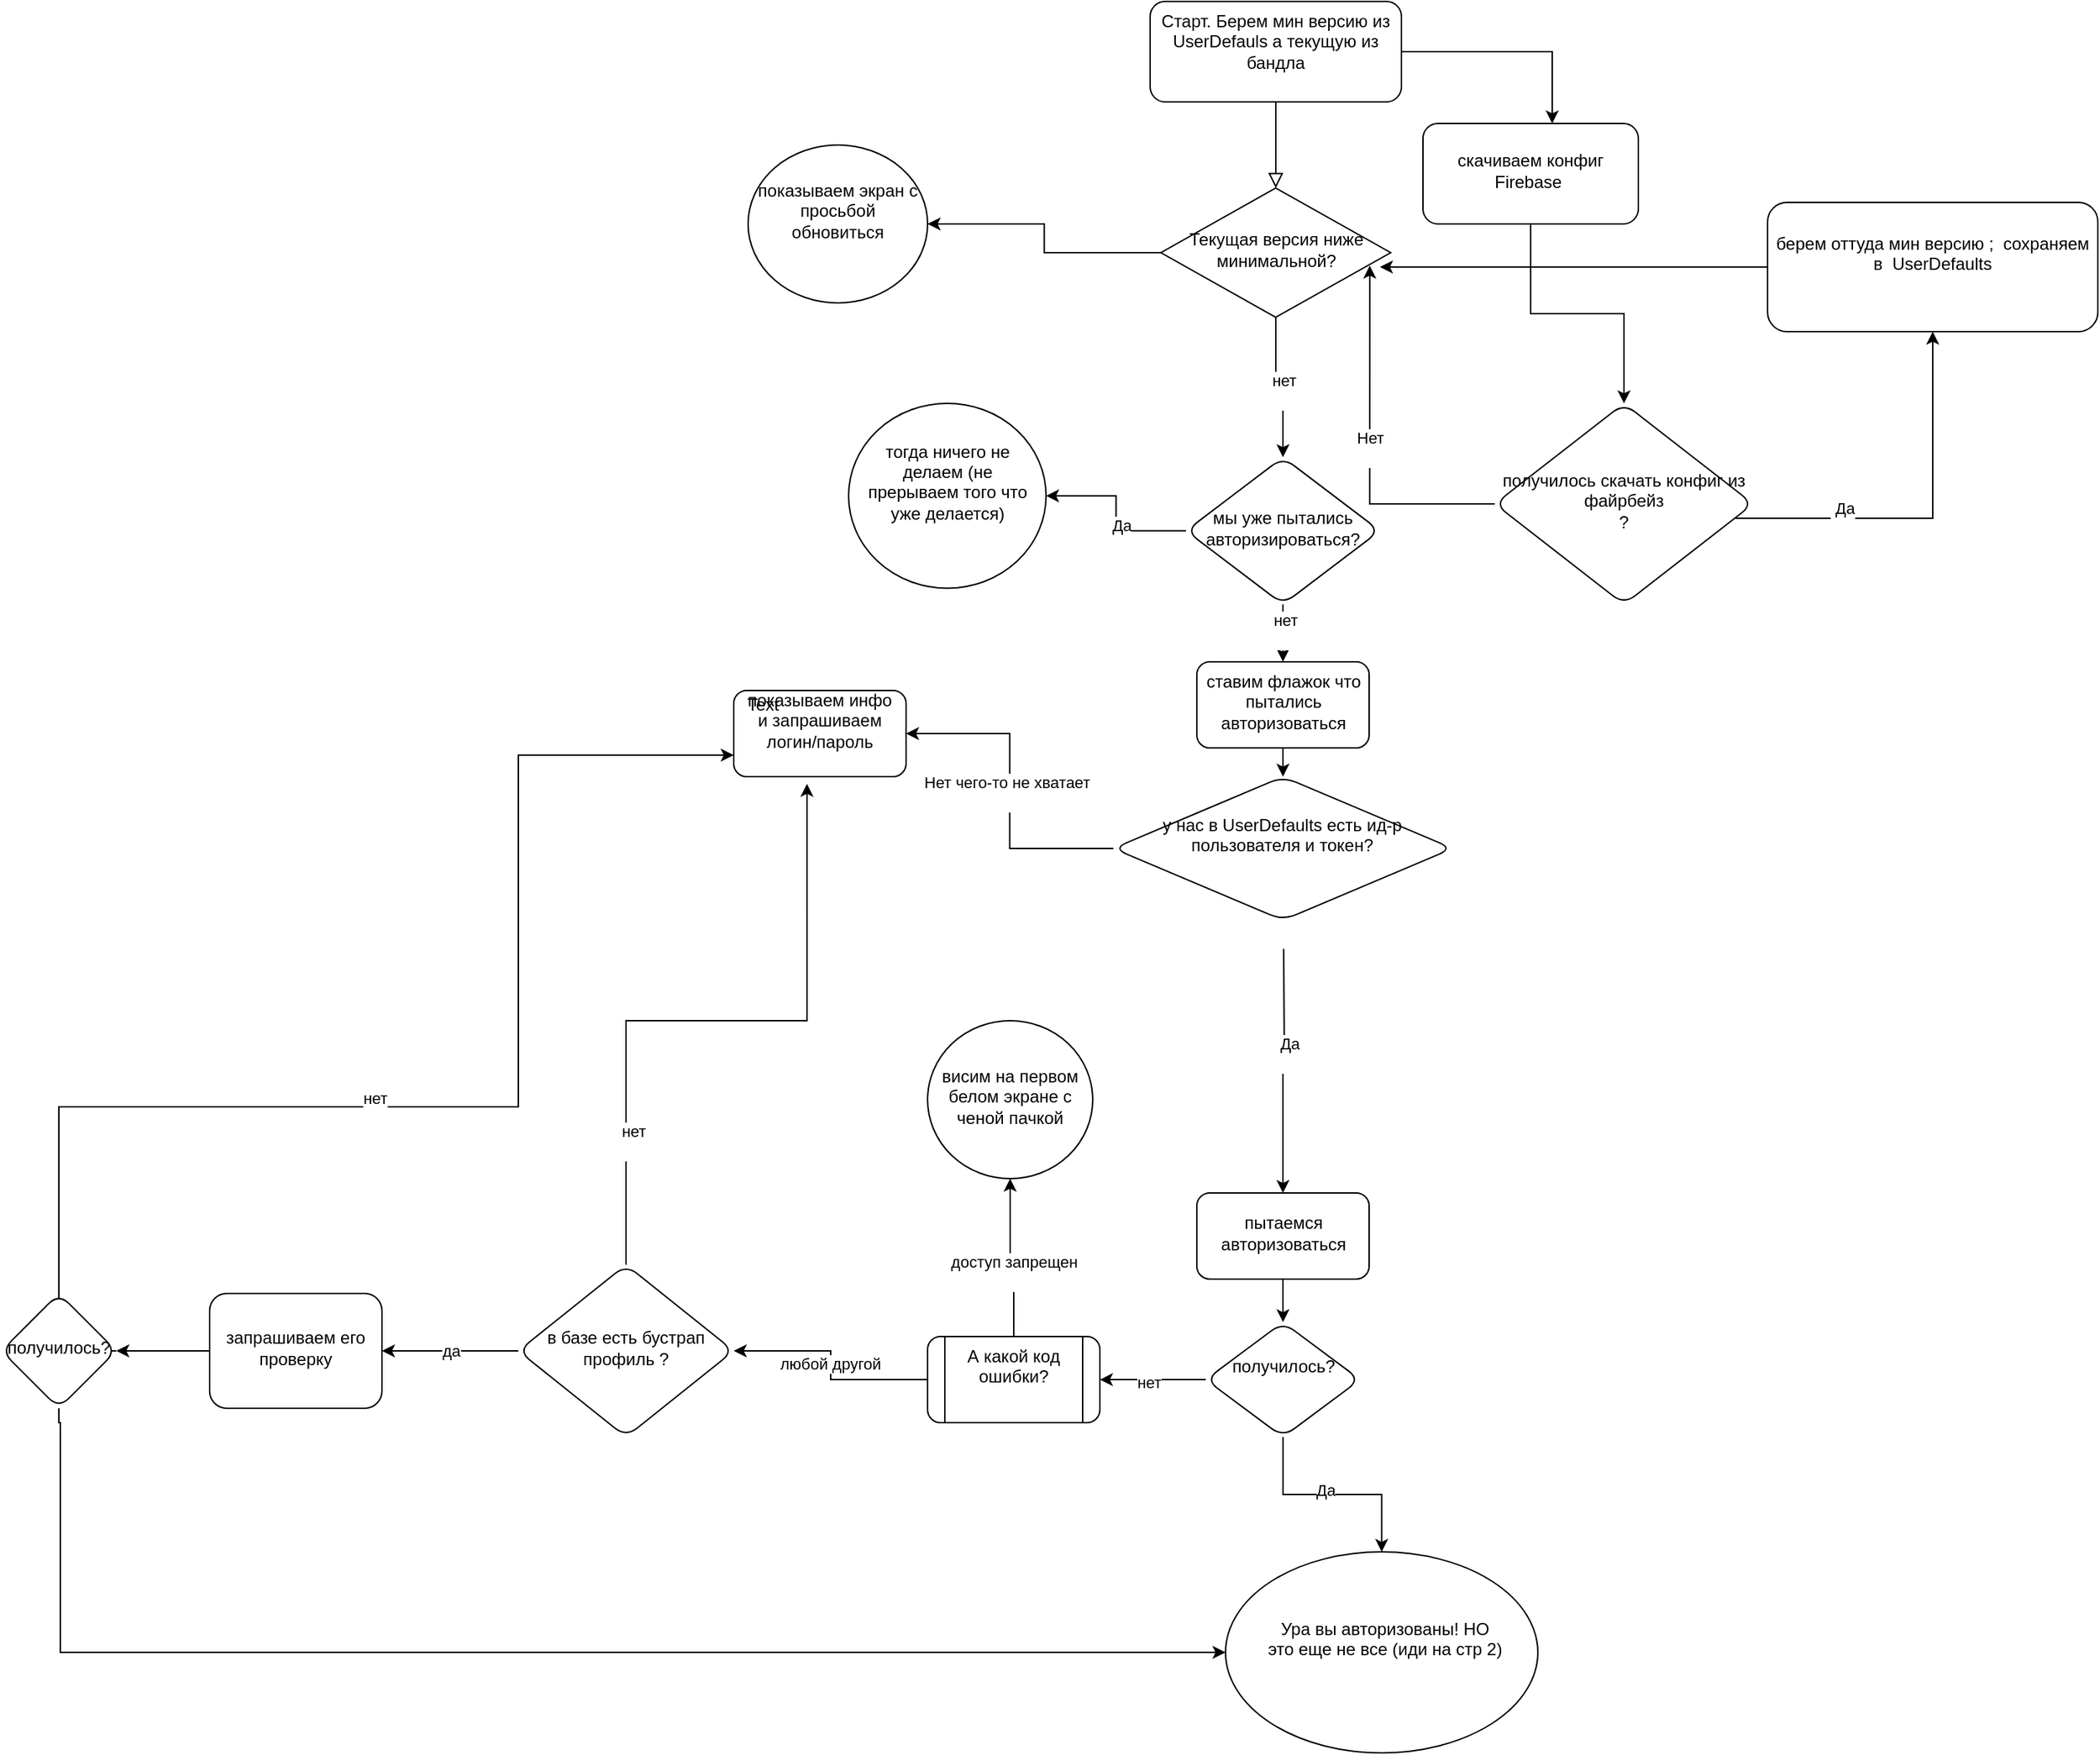 <mxfile version="21.2.7" type="github" pages="2">
  <diagram id="C5RBs43oDa-KdzZeNtuy" name="Page-1">
    <mxGraphModel dx="1823" dy="579" grid="1" gridSize="10" guides="1" tooltips="1" connect="1" arrows="1" fold="1" page="1" pageScale="1" pageWidth="827" pageHeight="1169" math="0" shadow="0">
      <root>
        <mxCell id="WIyWlLk6GJQsqaUBKTNV-0" />
        <mxCell id="WIyWlLk6GJQsqaUBKTNV-1" parent="WIyWlLk6GJQsqaUBKTNV-0" />
        <mxCell id="WIyWlLk6GJQsqaUBKTNV-2" value="" style="rounded=0;html=1;jettySize=auto;orthogonalLoop=1;fontSize=11;endArrow=block;endFill=0;endSize=8;strokeWidth=1;shadow=0;labelBackgroundColor=none;edgeStyle=orthogonalEdgeStyle;" parent="WIyWlLk6GJQsqaUBKTNV-1" source="WIyWlLk6GJQsqaUBKTNV-3" target="WIyWlLk6GJQsqaUBKTNV-6" edge="1">
          <mxGeometry relative="1" as="geometry" />
        </mxCell>
        <mxCell id="KKRiEK0gICFwFfUP5eYs-33" style="edgeStyle=orthogonalEdgeStyle;rounded=0;orthogonalLoop=1;jettySize=auto;html=1;entryX=0.6;entryY=0;entryDx=0;entryDy=0;entryPerimeter=0;" parent="WIyWlLk6GJQsqaUBKTNV-1" source="WIyWlLk6GJQsqaUBKTNV-3" target="KKRiEK0gICFwFfUP5eYs-11" edge="1">
          <mxGeometry relative="1" as="geometry" />
        </mxCell>
        <object label="&lt;div&gt;Старт. Берем мин версию из UserDefauls а текущую из бандла&lt;/div&gt;&lt;div&gt;&lt;br&gt;&lt;/div&gt;" eee="qqq" id="WIyWlLk6GJQsqaUBKTNV-3">
          <mxCell style="rounded=1;whiteSpace=wrap;html=1;fontSize=12;glass=0;strokeWidth=1;shadow=0;movable=1;resizable=1;rotatable=1;deletable=1;editable=1;locked=0;connectable=1;" parent="WIyWlLk6GJQsqaUBKTNV-1" vertex="1">
            <mxGeometry x="140" y="30" width="175" height="70" as="geometry" />
          </mxCell>
        </object>
        <mxCell id="KKRiEK0gICFwFfUP5eYs-26" value="" style="edgeStyle=orthogonalEdgeStyle;rounded=0;orthogonalLoop=1;jettySize=auto;html=1;" parent="WIyWlLk6GJQsqaUBKTNV-1" source="WIyWlLk6GJQsqaUBKTNV-6" target="KKRiEK0gICFwFfUP5eYs-30" edge="1">
          <mxGeometry relative="1" as="geometry">
            <mxPoint x="230" y="345" as="targetPoint" />
          </mxGeometry>
        </mxCell>
        <mxCell id="KKRiEK0gICFwFfUP5eYs-27" value="&lt;div&gt;нет&lt;/div&gt;&lt;div&gt;&lt;br&gt;&lt;/div&gt;" style="edgeLabel;html=1;align=center;verticalAlign=middle;resizable=0;points=[];" parent="KKRiEK0gICFwFfUP5eYs-26" vertex="1" connectable="0">
          <mxGeometry x="0.082" relative="1" as="geometry">
            <mxPoint as="offset" />
          </mxGeometry>
        </mxCell>
        <mxCell id="t-TeCt8UrXFSV-r90nHZ-31" value="" style="edgeStyle=orthogonalEdgeStyle;rounded=0;orthogonalLoop=1;jettySize=auto;html=1;" parent="WIyWlLk6GJQsqaUBKTNV-1" source="WIyWlLk6GJQsqaUBKTNV-6" target="t-TeCt8UrXFSV-r90nHZ-30" edge="1">
          <mxGeometry relative="1" as="geometry" />
        </mxCell>
        <mxCell id="WIyWlLk6GJQsqaUBKTNV-6" value="Текущая версия ниже минимальной?" style="rhombus;whiteSpace=wrap;html=1;shadow=0;align=center;strokeWidth=1;spacing=6;spacingTop=-4;" parent="WIyWlLk6GJQsqaUBKTNV-1" vertex="1">
          <mxGeometry x="147.5" y="160" width="160" height="90" as="geometry" />
        </mxCell>
        <mxCell id="KKRiEK0gICFwFfUP5eYs-17" value="" style="edgeStyle=orthogonalEdgeStyle;rounded=0;orthogonalLoop=1;jettySize=auto;html=1;" parent="WIyWlLk6GJQsqaUBKTNV-1" source="KKRiEK0gICFwFfUP5eYs-11" target="KKRiEK0gICFwFfUP5eYs-16" edge="1">
          <mxGeometry relative="1" as="geometry" />
        </mxCell>
        <mxCell id="KKRiEK0gICFwFfUP5eYs-11" value="скачиваем конфиг Firebase&amp;nbsp; " style="rounded=1;whiteSpace=wrap;html=1;shadow=0;strokeWidth=1;spacing=6;spacingTop=-4;" parent="WIyWlLk6GJQsqaUBKTNV-1" vertex="1">
          <mxGeometry x="330" y="115" width="150" height="70" as="geometry" />
        </mxCell>
        <mxCell id="KKRiEK0gICFwFfUP5eYs-21" value="" style="edgeStyle=orthogonalEdgeStyle;rounded=0;orthogonalLoop=1;jettySize=auto;html=1;" parent="WIyWlLk6GJQsqaUBKTNV-1" source="KKRiEK0gICFwFfUP5eYs-16" target="KKRiEK0gICFwFfUP5eYs-20" edge="1">
          <mxGeometry relative="1" as="geometry">
            <Array as="points">
              <mxPoint x="685" y="390" />
            </Array>
          </mxGeometry>
        </mxCell>
        <mxCell id="KKRiEK0gICFwFfUP5eYs-22" value="&lt;div&gt;&amp;nbsp;Да&lt;/div&gt;&lt;div&gt;&lt;br&gt;&lt;/div&gt;" style="edgeLabel;html=1;align=center;verticalAlign=middle;resizable=0;points=[];" parent="KKRiEK0gICFwFfUP5eYs-21" vertex="1" connectable="0">
          <mxGeometry x="-0.444" relative="1" as="geometry">
            <mxPoint as="offset" />
          </mxGeometry>
        </mxCell>
        <mxCell id="KKRiEK0gICFwFfUP5eYs-37" value="&lt;div&gt;Нет&lt;/div&gt;&lt;div&gt;&lt;br&gt;&lt;/div&gt;" style="edgeStyle=orthogonalEdgeStyle;rounded=0;orthogonalLoop=1;jettySize=auto;html=1;exitX=0;exitY=0.5;exitDx=0;exitDy=0;entryX=0.909;entryY=0.6;entryDx=0;entryDy=0;entryPerimeter=0;" parent="WIyWlLk6GJQsqaUBKTNV-1" source="KKRiEK0gICFwFfUP5eYs-16" target="WIyWlLk6GJQsqaUBKTNV-6" edge="1">
          <mxGeometry relative="1" as="geometry" />
        </mxCell>
        <mxCell id="KKRiEK0gICFwFfUP5eYs-16" value="&lt;div&gt;получилось скачать конфиг из файрбейз&lt;/div&gt;&lt;div&gt;?&lt;/div&gt;" style="rhombus;whiteSpace=wrap;html=1;rounded=1;shadow=0;strokeWidth=1;spacing=6;spacingTop=-4;" parent="WIyWlLk6GJQsqaUBKTNV-1" vertex="1">
          <mxGeometry x="380" y="310" width="180" height="140" as="geometry" />
        </mxCell>
        <mxCell id="KKRiEK0gICFwFfUP5eYs-23" style="edgeStyle=orthogonalEdgeStyle;rounded=0;orthogonalLoop=1;jettySize=auto;html=1;" parent="WIyWlLk6GJQsqaUBKTNV-1" source="KKRiEK0gICFwFfUP5eYs-20" edge="1">
          <mxGeometry relative="1" as="geometry">
            <mxPoint x="300" y="215" as="targetPoint" />
          </mxGeometry>
        </mxCell>
        <mxCell id="KKRiEK0gICFwFfUP5eYs-20" value="&lt;div&gt;берем оттуда мин вeрсию ;&amp;nbsp; cохраняем в&amp;nbsp; UserDefaults &lt;br&gt;&lt;/div&gt;&lt;div&gt;&lt;br&gt;&lt;/div&gt;" style="rounded=1;whiteSpace=wrap;html=1;shadow=0;strokeWidth=1;spacing=6;spacingTop=-4;" parent="WIyWlLk6GJQsqaUBKTNV-1" vertex="1">
          <mxGeometry x="570" y="170" width="230" height="90" as="geometry" />
        </mxCell>
        <mxCell id="KKRiEK0gICFwFfUP5eYs-35" value="" style="edgeStyle=orthogonalEdgeStyle;rounded=0;orthogonalLoop=1;jettySize=auto;html=1;" parent="WIyWlLk6GJQsqaUBKTNV-1" source="KKRiEK0gICFwFfUP5eYs-30" target="KKRiEK0gICFwFfUP5eYs-34" edge="1">
          <mxGeometry relative="1" as="geometry" />
        </mxCell>
        <mxCell id="KKRiEK0gICFwFfUP5eYs-36" value="&lt;div&gt;Да&lt;/div&gt;&lt;div&gt;&lt;br&gt;&lt;/div&gt;" style="edgeLabel;html=1;align=center;verticalAlign=middle;resizable=0;points=[];" parent="KKRiEK0gICFwFfUP5eYs-35" vertex="1" connectable="0">
          <mxGeometry x="-0.255" y="3" relative="1" as="geometry">
            <mxPoint as="offset" />
          </mxGeometry>
        </mxCell>
        <mxCell id="KKRiEK0gICFwFfUP5eYs-39" value="" style="edgeStyle=orthogonalEdgeStyle;rounded=0;orthogonalLoop=1;jettySize=auto;html=1;" parent="WIyWlLk6GJQsqaUBKTNV-1" source="KKRiEK0gICFwFfUP5eYs-30" target="KKRiEK0gICFwFfUP5eYs-38" edge="1">
          <mxGeometry relative="1" as="geometry" />
        </mxCell>
        <mxCell id="t-TeCt8UrXFSV-r90nHZ-4" value="&lt;div&gt;нет&lt;/div&gt;&lt;div&gt;&lt;br&gt;&lt;/div&gt;" style="edgeLabel;html=1;align=center;verticalAlign=middle;resizable=0;points=[];" parent="KKRiEK0gICFwFfUP5eYs-39" vertex="1" connectable="0">
          <mxGeometry x="-0.091" y="1" relative="1" as="geometry">
            <mxPoint as="offset" />
          </mxGeometry>
        </mxCell>
        <mxCell id="KKRiEK0gICFwFfUP5eYs-30" value="мы уже пытались авторизироваться?" style="rhombus;whiteSpace=wrap;html=1;rounded=1;shadow=0;strokeWidth=1;spacing=6;spacingTop=-4;" parent="WIyWlLk6GJQsqaUBKTNV-1" vertex="1">
          <mxGeometry x="165" y="347.5" width="135" height="102.5" as="geometry" />
        </mxCell>
        <mxCell id="KKRiEK0gICFwFfUP5eYs-34" value="&lt;div&gt;тогда ничего не делаем (не прерываем того что уже делается)&lt;br&gt;&lt;/div&gt;&lt;div&gt;&lt;br&gt;&lt;/div&gt;" style="ellipse;whiteSpace=wrap;html=1;rounded=1;shadow=0;strokeWidth=1;spacing=6;spacingTop=-4;" parent="WIyWlLk6GJQsqaUBKTNV-1" vertex="1">
          <mxGeometry x="-70" y="310" width="137.5" height="128.75" as="geometry" />
        </mxCell>
        <mxCell id="KKRiEK0gICFwFfUP5eYs-41" value="" style="edgeStyle=orthogonalEdgeStyle;rounded=0;orthogonalLoop=1;jettySize=auto;html=1;" parent="WIyWlLk6GJQsqaUBKTNV-1" source="KKRiEK0gICFwFfUP5eYs-38" target="KKRiEK0gICFwFfUP5eYs-40" edge="1">
          <mxGeometry relative="1" as="geometry" />
        </mxCell>
        <mxCell id="KKRiEK0gICFwFfUP5eYs-38" value="ставим флажок что пытались авторизоваться" style="rounded=1;whiteSpace=wrap;html=1;shadow=0;strokeWidth=1;spacing=6;spacingTop=-4;" parent="WIyWlLk6GJQsqaUBKTNV-1" vertex="1">
          <mxGeometry x="172.51" y="490" width="120" height="60" as="geometry" />
        </mxCell>
        <mxCell id="KKRiEK0gICFwFfUP5eYs-43" value="" style="edgeStyle=orthogonalEdgeStyle;rounded=0;orthogonalLoop=1;jettySize=auto;html=1;" parent="WIyWlLk6GJQsqaUBKTNV-1" source="KKRiEK0gICFwFfUP5eYs-40" target="KKRiEK0gICFwFfUP5eYs-42" edge="1">
          <mxGeometry relative="1" as="geometry" />
        </mxCell>
        <mxCell id="KKRiEK0gICFwFfUP5eYs-44" value="&lt;div&gt;Нет чего-то не хватает&lt;/div&gt;&lt;div&gt;&lt;br&gt;&lt;/div&gt;" style="edgeLabel;html=1;align=center;verticalAlign=middle;resizable=0;points=[];" parent="KKRiEK0gICFwFfUP5eYs-43" vertex="1" connectable="0">
          <mxGeometry x="-0.01" y="2" relative="1" as="geometry">
            <mxPoint as="offset" />
          </mxGeometry>
        </mxCell>
        <mxCell id="KKRiEK0gICFwFfUP5eYs-46" value="" style="edgeStyle=orthogonalEdgeStyle;rounded=0;orthogonalLoop=1;jettySize=auto;html=1;" parent="WIyWlLk6GJQsqaUBKTNV-1" target="KKRiEK0gICFwFfUP5eYs-45" edge="1">
          <mxGeometry relative="1" as="geometry">
            <mxPoint x="233" y="690" as="sourcePoint" />
          </mxGeometry>
        </mxCell>
        <mxCell id="t-TeCt8UrXFSV-r90nHZ-9" value="&lt;div&gt;Да&lt;/div&gt;&lt;div&gt;&lt;br&gt;&lt;/div&gt;" style="edgeLabel;html=1;align=center;verticalAlign=middle;resizable=0;points=[];" parent="KKRiEK0gICFwFfUP5eYs-46" vertex="1" connectable="0">
          <mxGeometry x="-0.146" y="3" relative="1" as="geometry">
            <mxPoint as="offset" />
          </mxGeometry>
        </mxCell>
        <mxCell id="KKRiEK0gICFwFfUP5eYs-40" value="&lt;div&gt;у нас в UserDefaults есть ид-р пользователя и токен?&lt;/div&gt;&lt;div&gt;&lt;br&gt;&lt;/div&gt;" style="rhombus;whiteSpace=wrap;html=1;rounded=1;shadow=0;strokeWidth=1;spacing=6;spacingTop=-4;" parent="WIyWlLk6GJQsqaUBKTNV-1" vertex="1">
          <mxGeometry x="114.38" y="570" width="236.25" height="100" as="geometry" />
        </mxCell>
        <mxCell id="KKRiEK0gICFwFfUP5eYs-42" value="&lt;div&gt;показываем инфо и запрашиваем логин/пароль&lt;/div&gt;&lt;div&gt;&lt;br&gt;&lt;/div&gt;" style="rounded=1;whiteSpace=wrap;html=1;shadow=0;strokeWidth=1;spacing=6;spacingTop=-4;" parent="WIyWlLk6GJQsqaUBKTNV-1" vertex="1">
          <mxGeometry x="-150.005" y="510.005" width="120" height="60" as="geometry" />
        </mxCell>
        <mxCell id="KKRiEK0gICFwFfUP5eYs-48" value="" style="edgeStyle=orthogonalEdgeStyle;rounded=0;orthogonalLoop=1;jettySize=auto;html=1;" parent="WIyWlLk6GJQsqaUBKTNV-1" source="KKRiEK0gICFwFfUP5eYs-45" target="KKRiEK0gICFwFfUP5eYs-47" edge="1">
          <mxGeometry relative="1" as="geometry" />
        </mxCell>
        <mxCell id="KKRiEK0gICFwFfUP5eYs-45" value="пытаемся авторизоваться" style="rounded=1;whiteSpace=wrap;html=1;shadow=0;strokeWidth=1;spacing=6;spacingTop=-4;" parent="WIyWlLk6GJQsqaUBKTNV-1" vertex="1">
          <mxGeometry x="172.505" y="860.005" width="120" height="60" as="geometry" />
        </mxCell>
        <mxCell id="t-TeCt8UrXFSV-r90nHZ-2" value="" style="edgeStyle=orthogonalEdgeStyle;rounded=0;orthogonalLoop=1;jettySize=auto;html=1;" parent="WIyWlLk6GJQsqaUBKTNV-1" source="KKRiEK0gICFwFfUP5eYs-47" target="t-TeCt8UrXFSV-r90nHZ-1" edge="1">
          <mxGeometry relative="1" as="geometry" />
        </mxCell>
        <mxCell id="t-TeCt8UrXFSV-r90nHZ-3" value="нет" style="edgeLabel;html=1;align=center;verticalAlign=middle;resizable=0;points=[];" parent="t-TeCt8UrXFSV-r90nHZ-2" vertex="1" connectable="0">
          <mxGeometry x="0.105" y="2" relative="1" as="geometry">
            <mxPoint as="offset" />
          </mxGeometry>
        </mxCell>
        <mxCell id="t-TeCt8UrXFSV-r90nHZ-27" value="" style="edgeStyle=orthogonalEdgeStyle;rounded=0;orthogonalLoop=1;jettySize=auto;html=1;" parent="WIyWlLk6GJQsqaUBKTNV-1" source="KKRiEK0gICFwFfUP5eYs-47" target="t-TeCt8UrXFSV-r90nHZ-26" edge="1">
          <mxGeometry relative="1" as="geometry" />
        </mxCell>
        <mxCell id="t-TeCt8UrXFSV-r90nHZ-28" value="Да" style="edgeLabel;html=1;align=center;verticalAlign=middle;resizable=0;points=[];" parent="t-TeCt8UrXFSV-r90nHZ-27" vertex="1" connectable="0">
          <mxGeometry x="-0.075" y="3" relative="1" as="geometry">
            <mxPoint as="offset" />
          </mxGeometry>
        </mxCell>
        <mxCell id="KKRiEK0gICFwFfUP5eYs-47" value="&lt;div&gt;получилось?&lt;/div&gt;&lt;div&gt;&lt;br&gt;&lt;/div&gt;" style="rhombus;whiteSpace=wrap;html=1;rounded=1;shadow=0;strokeWidth=1;spacing=6;spacingTop=-4;" parent="WIyWlLk6GJQsqaUBKTNV-1" vertex="1">
          <mxGeometry x="178.75" y="950.01" width="107.5" height="80" as="geometry" />
        </mxCell>
        <mxCell id="t-TeCt8UrXFSV-r90nHZ-6" value="" style="edgeStyle=orthogonalEdgeStyle;rounded=0;orthogonalLoop=1;jettySize=auto;html=1;" parent="WIyWlLk6GJQsqaUBKTNV-1" source="t-TeCt8UrXFSV-r90nHZ-1" target="t-TeCt8UrXFSV-r90nHZ-5" edge="1">
          <mxGeometry relative="1" as="geometry" />
        </mxCell>
        <mxCell id="t-TeCt8UrXFSV-r90nHZ-7" value="&lt;div&gt;доступ запрещен&lt;/div&gt;&lt;div&gt;&lt;br&gt;&lt;/div&gt;" style="edgeLabel;html=1;align=center;verticalAlign=middle;resizable=0;points=[];" parent="t-TeCt8UrXFSV-r90nHZ-6" vertex="1" connectable="0">
          <mxGeometry x="-0.2" relative="1" as="geometry">
            <mxPoint as="offset" />
          </mxGeometry>
        </mxCell>
        <mxCell id="t-TeCt8UrXFSV-r90nHZ-13" value="" style="edgeStyle=orthogonalEdgeStyle;rounded=0;orthogonalLoop=1;jettySize=auto;html=1;" parent="WIyWlLk6GJQsqaUBKTNV-1" source="t-TeCt8UrXFSV-r90nHZ-1" target="t-TeCt8UrXFSV-r90nHZ-12" edge="1">
          <mxGeometry relative="1" as="geometry" />
        </mxCell>
        <mxCell id="t-TeCt8UrXFSV-r90nHZ-14" value="любой другой " style="edgeLabel;html=1;align=center;verticalAlign=middle;resizable=0;points=[];" parent="t-TeCt8UrXFSV-r90nHZ-13" vertex="1" connectable="0">
          <mxGeometry x="0.02" y="1" relative="1" as="geometry">
            <mxPoint as="offset" />
          </mxGeometry>
        </mxCell>
        <mxCell id="t-TeCt8UrXFSV-r90nHZ-1" value="&lt;div&gt;А какой код ошибки?&lt;/div&gt;&lt;div&gt;&lt;br&gt;&lt;/div&gt;" style="shape=process;whiteSpace=wrap;html=1;backgroundOutline=1;rounded=1;shadow=0;strokeWidth=1;spacing=6;spacingTop=-4;" parent="WIyWlLk6GJQsqaUBKTNV-1" vertex="1">
          <mxGeometry x="-15" y="960.01" width="120" height="60" as="geometry" />
        </mxCell>
        <mxCell id="t-TeCt8UrXFSV-r90nHZ-5" value="висим на первом белом экране с ченой пачкой" style="ellipse;whiteSpace=wrap;html=1;rounded=1;shadow=0;strokeWidth=1;spacing=6;spacingTop=-4;" parent="WIyWlLk6GJQsqaUBKTNV-1" vertex="1">
          <mxGeometry x="-15" y="740" width="115" height="110.01" as="geometry" />
        </mxCell>
        <mxCell id="t-TeCt8UrXFSV-r90nHZ-8" style="edgeStyle=orthogonalEdgeStyle;rounded=0;orthogonalLoop=1;jettySize=auto;html=1;exitX=0.5;exitY=1;exitDx=0;exitDy=0;" parent="WIyWlLk6GJQsqaUBKTNV-1" source="KKRiEK0gICFwFfUP5eYs-16" target="KKRiEK0gICFwFfUP5eYs-16" edge="1">
          <mxGeometry relative="1" as="geometry" />
        </mxCell>
        <mxCell id="t-TeCt8UrXFSV-r90nHZ-17" style="edgeStyle=orthogonalEdgeStyle;rounded=0;orthogonalLoop=1;jettySize=auto;html=1;exitX=0.5;exitY=0;exitDx=0;exitDy=0;entryX=0.425;entryY=1.083;entryDx=0;entryDy=0;entryPerimeter=0;" parent="WIyWlLk6GJQsqaUBKTNV-1" source="t-TeCt8UrXFSV-r90nHZ-12" target="KKRiEK0gICFwFfUP5eYs-42" edge="1">
          <mxGeometry relative="1" as="geometry">
            <mxPoint x="-180" y="550" as="targetPoint" />
          </mxGeometry>
        </mxCell>
        <mxCell id="t-TeCt8UrXFSV-r90nHZ-19" value="&lt;div&gt;нет&lt;/div&gt;&lt;div&gt;&lt;br&gt;&lt;/div&gt;" style="edgeLabel;html=1;align=center;verticalAlign=middle;resizable=0;points=[];" parent="t-TeCt8UrXFSV-r90nHZ-17" vertex="1" connectable="0">
          <mxGeometry x="-0.627" y="-5" relative="1" as="geometry">
            <mxPoint as="offset" />
          </mxGeometry>
        </mxCell>
        <mxCell id="t-TeCt8UrXFSV-r90nHZ-21" value="да" style="edgeStyle=orthogonalEdgeStyle;rounded=0;orthogonalLoop=1;jettySize=auto;html=1;" parent="WIyWlLk6GJQsqaUBKTNV-1" source="t-TeCt8UrXFSV-r90nHZ-12" target="t-TeCt8UrXFSV-r90nHZ-20" edge="1">
          <mxGeometry relative="1" as="geometry" />
        </mxCell>
        <mxCell id="t-TeCt8UrXFSV-r90nHZ-12" value="в базе есть бустрап профиль ?" style="rhombus;whiteSpace=wrap;html=1;rounded=1;shadow=0;strokeWidth=1;spacing=6;spacingTop=-4;" parent="WIyWlLk6GJQsqaUBKTNV-1" vertex="1">
          <mxGeometry x="-300" y="910" width="150" height="120" as="geometry" />
        </mxCell>
        <mxCell id="t-TeCt8UrXFSV-r90nHZ-18" value="Text" style="text;html=1;align=center;verticalAlign=middle;resizable=0;points=[];autosize=1;strokeColor=none;fillColor=none;" parent="WIyWlLk6GJQsqaUBKTNV-1" vertex="1">
          <mxGeometry x="-155" y="505" width="50" height="30" as="geometry" />
        </mxCell>
        <mxCell id="t-TeCt8UrXFSV-r90nHZ-23" value="" style="edgeStyle=orthogonalEdgeStyle;rounded=0;orthogonalLoop=1;jettySize=auto;html=1;" parent="WIyWlLk6GJQsqaUBKTNV-1" source="t-TeCt8UrXFSV-r90nHZ-20" target="t-TeCt8UrXFSV-r90nHZ-22" edge="1">
          <mxGeometry relative="1" as="geometry" />
        </mxCell>
        <mxCell id="t-TeCt8UrXFSV-r90nHZ-20" value="запрашиваем его проверку" style="whiteSpace=wrap;html=1;rounded=1;shadow=0;strokeWidth=1;spacing=6;spacingTop=-4;" parent="WIyWlLk6GJQsqaUBKTNV-1" vertex="1">
          <mxGeometry x="-515" y="930" width="120" height="80" as="geometry" />
        </mxCell>
        <mxCell id="t-TeCt8UrXFSV-r90nHZ-24" style="edgeStyle=orthogonalEdgeStyle;rounded=0;orthogonalLoop=1;jettySize=auto;html=1;exitX=1;exitY=0.5;exitDx=0;exitDy=0;entryX=0;entryY=0.75;entryDx=0;entryDy=0;" parent="WIyWlLk6GJQsqaUBKTNV-1" source="t-TeCt8UrXFSV-r90nHZ-22" target="KKRiEK0gICFwFfUP5eYs-42" edge="1">
          <mxGeometry relative="1" as="geometry">
            <mxPoint x="-390" y="800" as="targetPoint" />
            <Array as="points">
              <mxPoint x="-620" y="970" />
              <mxPoint x="-620" y="800" />
              <mxPoint x="-300" y="800" />
              <mxPoint x="-300" y="555" />
            </Array>
          </mxGeometry>
        </mxCell>
        <mxCell id="t-TeCt8UrXFSV-r90nHZ-25" value="&lt;div&gt;нет&lt;/div&gt;&lt;div&gt;&lt;br&gt;&lt;/div&gt;" style="edgeLabel;html=1;align=center;verticalAlign=middle;resizable=0;points=[];" parent="t-TeCt8UrXFSV-r90nHZ-24" vertex="1" connectable="0">
          <mxGeometry x="-0.071" y="-1" relative="1" as="geometry">
            <mxPoint as="offset" />
          </mxGeometry>
        </mxCell>
        <mxCell id="t-TeCt8UrXFSV-r90nHZ-29" style="edgeStyle=orthogonalEdgeStyle;rounded=0;orthogonalLoop=1;jettySize=auto;html=1;" parent="WIyWlLk6GJQsqaUBKTNV-1" source="t-TeCt8UrXFSV-r90nHZ-22" target="t-TeCt8UrXFSV-r90nHZ-26" edge="1">
          <mxGeometry relative="1" as="geometry">
            <mxPoint x="190" y="1150" as="targetPoint" />
            <Array as="points">
              <mxPoint x="-620" y="1020" />
              <mxPoint x="-619" y="1020" />
              <mxPoint x="-619" y="1180" />
            </Array>
          </mxGeometry>
        </mxCell>
        <mxCell id="t-TeCt8UrXFSV-r90nHZ-22" value="получилось?" style="rhombus;whiteSpace=wrap;html=1;rounded=1;shadow=0;strokeWidth=1;spacing=6;spacingTop=-4;" parent="WIyWlLk6GJQsqaUBKTNV-1" vertex="1">
          <mxGeometry x="-660" y="930" width="80" height="80" as="geometry" />
        </mxCell>
        <mxCell id="t-TeCt8UrXFSV-r90nHZ-26" value="&lt;div&gt;&amp;nbsp;Ура вы авторизованы! НО&lt;/div&gt;&lt;div&gt;&amp;nbsp;это еще не все (иди на стр 2)&lt;/div&gt;&lt;div&gt;&lt;br&gt;&lt;/div&gt;" style="ellipse;whiteSpace=wrap;html=1;rounded=1;shadow=0;strokeWidth=1;spacing=6;spacingTop=-4;" parent="WIyWlLk6GJQsqaUBKTNV-1" vertex="1">
          <mxGeometry x="192.5" y="1110.01" width="217.5" height="139.99" as="geometry" />
        </mxCell>
        <mxCell id="t-TeCt8UrXFSV-r90nHZ-30" value="&lt;div&gt;показываем экран с просьбой обновиться&lt;/div&gt;&lt;div&gt;&lt;br&gt;&lt;/div&gt;" style="ellipse;whiteSpace=wrap;html=1;shadow=0;strokeWidth=1;spacing=6;spacingTop=-4;" parent="WIyWlLk6GJQsqaUBKTNV-1" vertex="1">
          <mxGeometry x="-140" y="130" width="125" height="110" as="geometry" />
        </mxCell>
      </root>
    </mxGraphModel>
  </diagram>
  <diagram id="2fUhuzr-JUSTlgeLjkXr" name="Страница 2">
    <mxGraphModel dx="996" dy="579" grid="1" gridSize="10" guides="1" tooltips="1" connect="1" arrows="1" fold="1" page="1" pageScale="1" pageWidth="827" pageHeight="1169" math="0" shadow="0">
      <root>
        <mxCell id="0" />
        <mxCell id="1" parent="0" />
        <mxCell id="CU31HF6IzaK3eEmac9li-5" value="" style="edgeStyle=orthogonalEdgeStyle;rounded=0;orthogonalLoop=1;jettySize=auto;html=1;" parent="1" source="CU31HF6IzaK3eEmac9li-2" target="CU31HF6IzaK3eEmac9li-4" edge="1">
          <mxGeometry relative="1" as="geometry" />
        </mxCell>
        <mxCell id="CU31HF6IzaK3eEmac9li-2" value="мы авторизованы" style="whiteSpace=wrap;html=1;rounded=1;shadow=0;strokeWidth=1;spacing=6;spacingTop=-4;" parent="1" vertex="1">
          <mxGeometry x="316" y="30" width="234" height="90" as="geometry" />
        </mxCell>
        <mxCell id="CU31HF6IzaK3eEmac9li-7" value="" style="edgeStyle=orthogonalEdgeStyle;rounded=0;orthogonalLoop=1;jettySize=auto;html=1;" parent="1" source="CU31HF6IzaK3eEmac9li-4" target="CU31HF6IzaK3eEmac9li-6" edge="1">
          <mxGeometry relative="1" as="geometry" />
        </mxCell>
        <mxCell id="CU31HF6IzaK3eEmac9li-8" style="edgeStyle=orthogonalEdgeStyle;rounded=0;orthogonalLoop=1;jettySize=auto;html=1;" parent="1" source="CU31HF6IzaK3eEmac9li-4" edge="1">
          <mxGeometry relative="1" as="geometry">
            <mxPoint x="440" y="160" as="targetPoint" />
          </mxGeometry>
        </mxCell>
        <mxCell id="CU31HF6IzaK3eEmac9li-4" value="&lt;div&gt;скачиваем бутстрап - в нем лежит тарифный план&lt;br&gt;&lt;/div&gt;&lt;div&gt;&lt;br&gt;&lt;/div&gt;он определяет внешний вид приложения (в частности закладки в таббаре) а также он добавляет параметр к запросам" style="whiteSpace=wrap;html=1;rounded=1;shadow=0;strokeWidth=1;spacing=6;spacingTop=-4;" parent="1" vertex="1">
          <mxGeometry x="248" y="190" width="370" height="90" as="geometry" />
        </mxCell>
        <mxCell id="gWfUuWW2ecuty8t_rZHl-4" value="" style="edgeStyle=orthogonalEdgeStyle;rounded=0;orthogonalLoop=1;jettySize=auto;html=1;" edge="1" parent="1" source="CU31HF6IzaK3eEmac9li-6" target="gWfUuWW2ecuty8t_rZHl-3">
          <mxGeometry relative="1" as="geometry" />
        </mxCell>
        <mxCell id="gWfUuWW2ecuty8t_rZHl-5" value="Да" style="edgeLabel;html=1;align=center;verticalAlign=middle;resizable=0;points=[];" vertex="1" connectable="0" parent="gWfUuWW2ecuty8t_rZHl-4">
          <mxGeometry x="-0.475" y="2" relative="1" as="geometry">
            <mxPoint as="offset" />
          </mxGeometry>
        </mxCell>
        <mxCell id="gWfUuWW2ecuty8t_rZHl-7" value="" style="edgeStyle=orthogonalEdgeStyle;rounded=0;orthogonalLoop=1;jettySize=auto;html=1;" edge="1" parent="1" source="CU31HF6IzaK3eEmac9li-6" target="gWfUuWW2ecuty8t_rZHl-6">
          <mxGeometry relative="1" as="geometry" />
        </mxCell>
        <mxCell id="gWfUuWW2ecuty8t_rZHl-8" value="нет" style="edgeLabel;html=1;align=center;verticalAlign=middle;resizable=0;points=[];" vertex="1" connectable="0" parent="gWfUuWW2ecuty8t_rZHl-7">
          <mxGeometry x="0.025" y="1" relative="1" as="geometry">
            <mxPoint as="offset" />
          </mxGeometry>
        </mxCell>
        <mxCell id="CU31HF6IzaK3eEmac9li-6" value="&lt;div&gt;получилось?&lt;/div&gt;&lt;div&gt;&lt;br&gt;&lt;/div&gt;" style="rhombus;whiteSpace=wrap;html=1;rounded=1;shadow=0;strokeWidth=1;spacing=6;spacingTop=-4;" parent="1" vertex="1">
          <mxGeometry x="393" y="345" width="80" height="80" as="geometry" />
        </mxCell>
        <mxCell id="gWfUuWW2ecuty8t_rZHl-3" value="Берем тарифный план из бустрапа" style="ellipse;whiteSpace=wrap;html=1;rounded=1;shadow=0;strokeWidth=1;spacing=6;spacingTop=-4;" vertex="1" parent="1">
          <mxGeometry x="553" y="345" width="237" height="85" as="geometry" />
        </mxCell>
        <mxCell id="gWfUuWW2ecuty8t_rZHl-6" value="&lt;div&gt;Работаем с пустым ( nil) тарифным планом&lt;/div&gt;&lt;div&gt;&lt;br&gt;&lt;/div&gt;" style="ellipse;whiteSpace=wrap;html=1;rounded=1;shadow=0;strokeWidth=1;spacing=6;spacingTop=-4;" vertex="1" parent="1">
          <mxGeometry x="70" y="345" width="243" height="80" as="geometry" />
        </mxCell>
      </root>
    </mxGraphModel>
  </diagram>
</mxfile>
